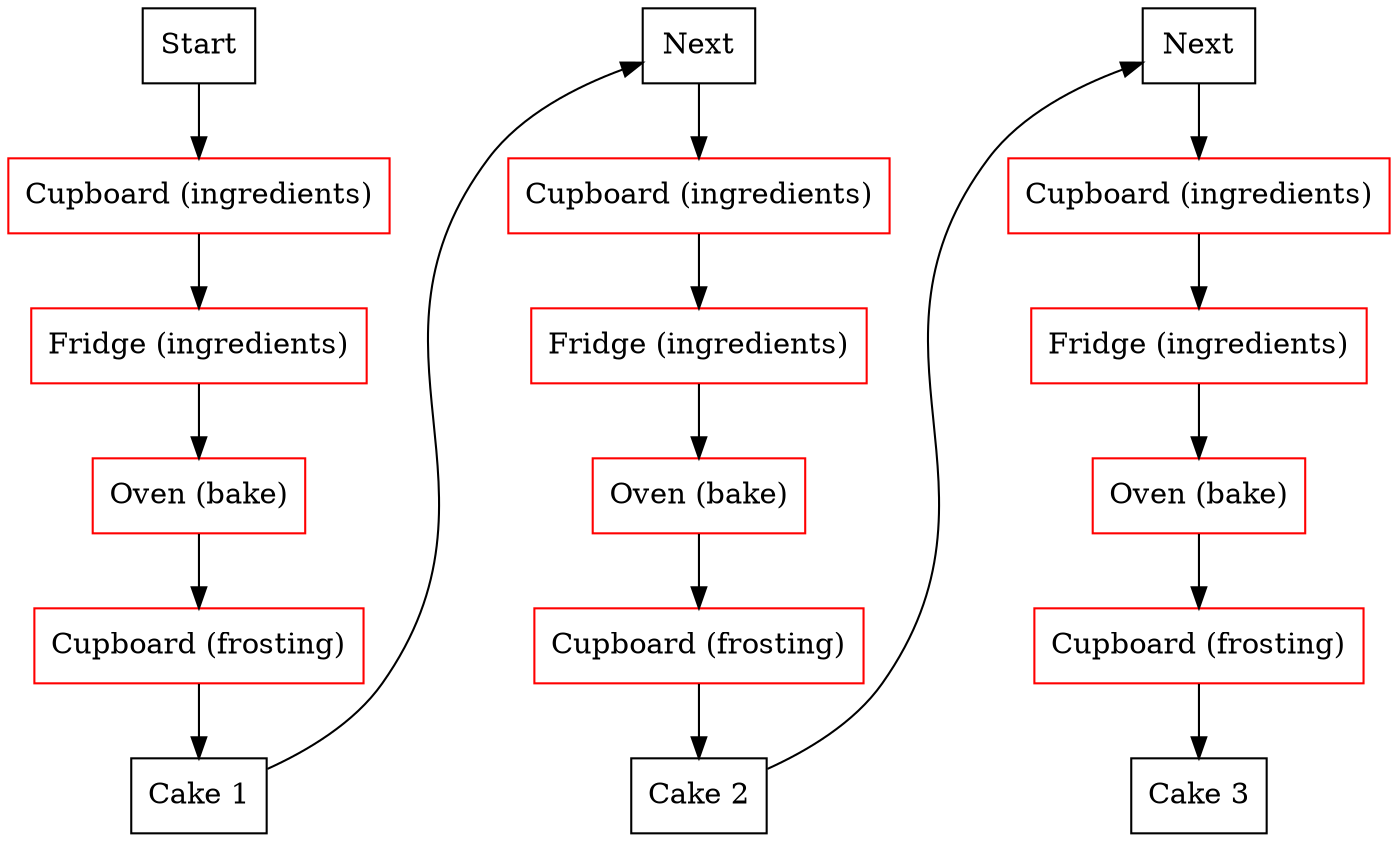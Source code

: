 digraph linear {
    subgraph a {
        node[shape=box,color=red]

        a_start [label="Start",color=black]
        a_cupb [label="Cupboard (ingredients)"]
        a_fridge [label="Fridge (ingredients)"]
        a_oven [label="Oven (bake)"]
        a_frost [label="Cupboard (frosting)"]
        a_cake [label="Cake 1",color=black]

        a_start -> a_cupb
        a_cupb -> a_fridge
        a_fridge -> a_oven
        a_oven -> a_frost
        a_frost -> a_cake
    }
    subgraph b {
        node[shape=box,color=red]

        b_start [label="Next",color=black]
        b_cupb [label="Cupboard (ingredients)"]
        b_fridge [label="Fridge (ingredients)"]
        b_oven [label="Oven (bake)"]
        b_frost [label="Cupboard (frosting)"]
        b_cake [label="Cake 2",color=black]

        b_start -> b_cupb
        b_cupb -> b_fridge
        b_fridge -> b_oven
        b_oven -> b_frost
        b_frost -> b_cake
    }
    subgraph c {
        node[shape=box,color=red]

        c_start [label="Next",color=black]
        c_cupb [label="Cupboard (ingredients)"]
        c_fridge [label="Fridge (ingredients)"]
        c_oven [label="Oven (bake)"]
        c_frost [label="Cupboard (frosting)"]
        c_cake [label="Cake 3",color=black]

        c_start -> c_cupb
        c_cupb -> c_fridge
        c_fridge -> c_oven
        c_oven -> c_frost
        c_frost -> c_cake
    }
    a_cake -> b_start [constraint=false]
    b_cake -> c_start [constraint=false]
}